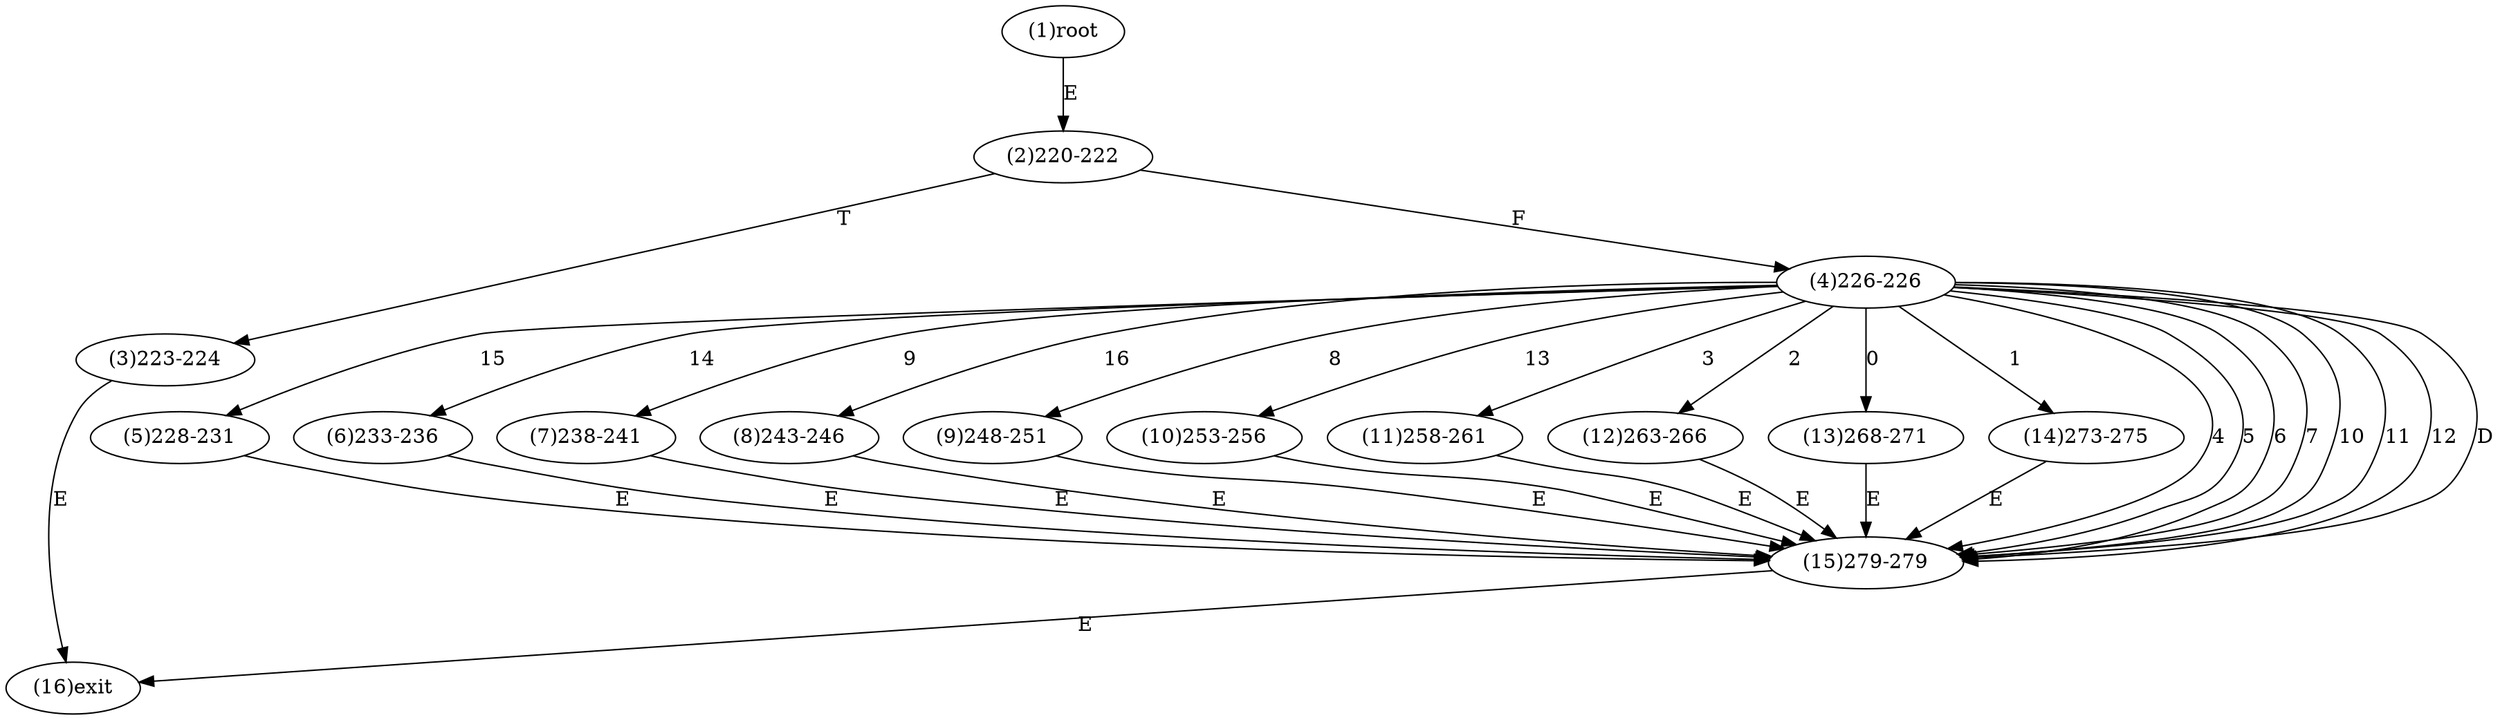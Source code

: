digraph "" { 
1[ label="(1)root"];
2[ label="(2)220-222"];
3[ label="(3)223-224"];
4[ label="(4)226-226"];
5[ label="(5)228-231"];
6[ label="(6)233-236"];
7[ label="(7)238-241"];
8[ label="(8)243-246"];
9[ label="(9)248-251"];
10[ label="(10)253-256"];
11[ label="(11)258-261"];
12[ label="(12)263-266"];
13[ label="(13)268-271"];
14[ label="(14)273-275"];
15[ label="(15)279-279"];
16[ label="(16)exit"];
1->2[ label="E"];
2->4[ label="F"];
2->3[ label="T"];
3->16[ label="E"];
4->13[ label="0"];
4->14[ label="1"];
4->12[ label="2"];
4->11[ label="3"];
4->15[ label="4"];
4->15[ label="5"];
4->15[ label="6"];
4->15[ label="7"];
4->9[ label="8"];
4->7[ label="9"];
4->15[ label="10"];
4->15[ label="11"];
4->15[ label="12"];
4->10[ label="13"];
4->6[ label="14"];
4->5[ label="15"];
4->8[ label="16"];
4->15[ label="D"];
5->15[ label="E"];
6->15[ label="E"];
7->15[ label="E"];
8->15[ label="E"];
9->15[ label="E"];
10->15[ label="E"];
11->15[ label="E"];
12->15[ label="E"];
13->15[ label="E"];
14->15[ label="E"];
15->16[ label="E"];
}